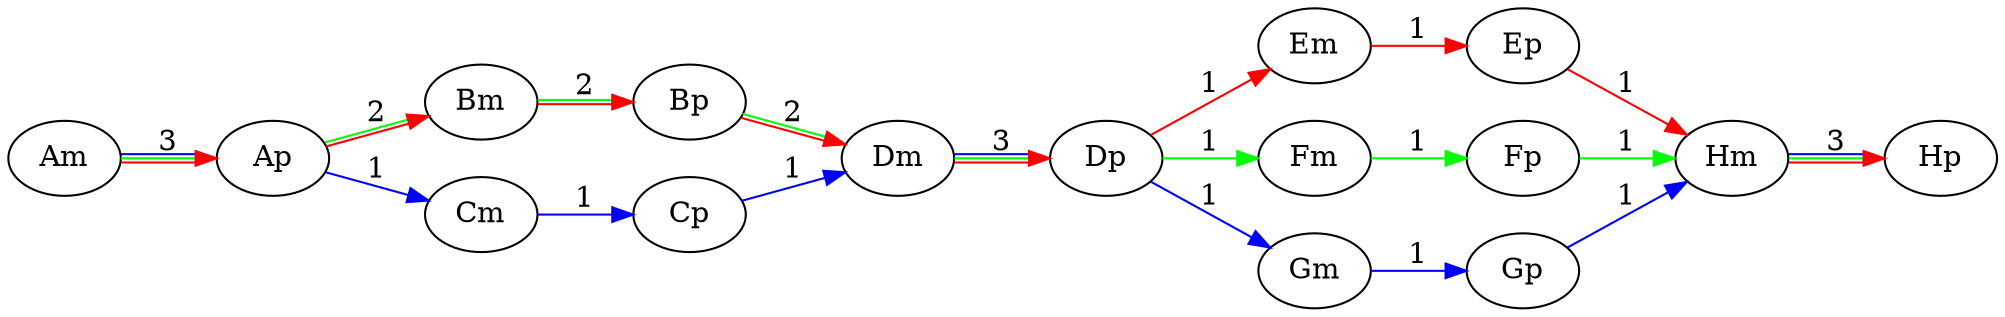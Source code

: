 digraph{
	rankdir=LR
	Am -> Ap [label=3  color="red:green:blue"]
	Ap -> Bm [label=2  color="red:green"]
	Ap -> Cm [label=1  color="blue"]
	Bm -> Bp [label=2  color="red:green"]
	Bp -> Dm [label=2  color="red:green"]
	Cm -> Cp [label=1  color="blue"]
	Cp -> Dm [label=1  color="blue"]
	Dm -> Dp [label=3  color="red:green:blue"]
	Dp -> Em [label=1  color="red"]
	Dp -> Fm [label=1  color="green"]
	Dp -> Gm [label=1  color="blue"]
	Em -> Ep [label=1  color="red"]
	Ep -> Hm [label=1  color="red"]
	Fm -> Fp [label=1  color="green"]
	Fp -> Hm [label=1  color="green"]
	Gm -> Gp [label=1  color="blue"]
	Gp -> Hm [label=1  color="blue"]
	Hm -> Hp [label=3  color="red:green:blue"]
}